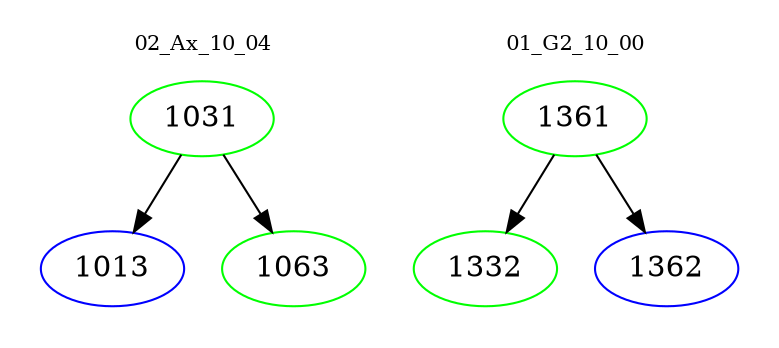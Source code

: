 digraph{
subgraph cluster_0 {
color = white
label = "02_Ax_10_04";
fontsize=10;
T0_1031 [label="1031", color="green"]
T0_1031 -> T0_1013 [color="black"]
T0_1013 [label="1013", color="blue"]
T0_1031 -> T0_1063 [color="black"]
T0_1063 [label="1063", color="green"]
}
subgraph cluster_1 {
color = white
label = "01_G2_10_00";
fontsize=10;
T1_1361 [label="1361", color="green"]
T1_1361 -> T1_1332 [color="black"]
T1_1332 [label="1332", color="green"]
T1_1361 -> T1_1362 [color="black"]
T1_1362 [label="1362", color="blue"]
}
}
